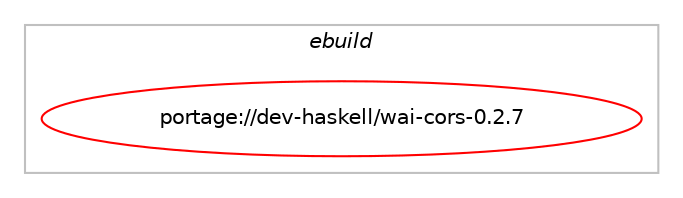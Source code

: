 digraph prolog {

# *************
# Graph options
# *************

newrank=true;
concentrate=true;
compound=true;
graph [rankdir=LR,fontname=Helvetica,fontsize=10,ranksep=1.5];#, ranksep=2.5, nodesep=0.2];
edge  [arrowhead=vee];
node  [fontname=Helvetica,fontsize=10];

# **********
# The ebuild
# **********

subgraph cluster_leftcol {
color=gray;
label=<<i>ebuild</i>>;
id [label="portage://dev-haskell/wai-cors-0.2.7", color=red, width=4, href="../dev-haskell/wai-cors-0.2.7.svg"];
}

# ****************
# The dependencies
# ****************

subgraph cluster_midcol {
color=gray;
label=<<i>dependencies</i>>;
subgraph cluster_compile {
fillcolor="#eeeeee";
style=filled;
label=<<i>compile</i>>;
# *** BEGIN UNKNOWN DEPENDENCY TYPE (TODO) ***
# id -> equal(use_conditional_group(positive,hscolour,portage://dev-haskell/wai-cors-0.2.7,[package_dependency(portage://dev-haskell/wai-cors-0.2.7,install,no,dev-haskell,hscolour,none,[,,],[],[])]))
# *** END UNKNOWN DEPENDENCY TYPE (TODO) ***

# *** BEGIN UNKNOWN DEPENDENCY TYPE (TODO) ***
# id -> equal(use_conditional_group(positive,test,portage://dev-haskell/wai-cors-0.2.7,[package_dependency(portage://dev-haskell/wai-cors-0.2.7,install,no,dev-haskell,network,greaterequal,[2.6,,,2.6],[],[]),package_dependency(portage://dev-haskell/wai-cors-0.2.7,install,no,dev-haskell,tasty,greaterequal,[0.11,,,0.11],[],[]),package_dependency(portage://dev-haskell/wai-cors-0.2.7,install,no,dev-haskell,tasty-hunit,greaterequal,[0.9,,,0.9],[],[]),package_dependency(portage://dev-haskell/wai-cors-0.2.7,install,no,dev-haskell,text,greaterequal,[1.2,,,1.2],[],[]),package_dependency(portage://dev-haskell/wai-cors-0.2.7,install,no,dev-haskell,wai-extra,greaterequal,[3.0,,,3.0],[],[]),package_dependency(portage://dev-haskell/wai-cors-0.2.7,install,no,dev-haskell,wai-websockets,greaterequal,[3.0.1,,,3.0.1],[],[]),package_dependency(portage://dev-haskell/wai-cors-0.2.7,install,no,dev-haskell,warp,greaterequal,[3.0,,,3.0],[],[]),package_dependency(portage://dev-haskell/wai-cors-0.2.7,install,no,dev-haskell,websockets,greaterequal,[0.10,,,0.10],[],[])]))
# *** END UNKNOWN DEPENDENCY TYPE (TODO) ***

# *** BEGIN UNKNOWN DEPENDENCY TYPE (TODO) ***
# id -> equal(package_dependency(portage://dev-haskell/wai-cors-0.2.7,install,no,dev-haskell,attoparsec,greaterequal,[0.10.4.0,,,0.10.4.0],any_same_slot,[use(optenable(profile),none)]))
# *** END UNKNOWN DEPENDENCY TYPE (TODO) ***

# *** BEGIN UNKNOWN DEPENDENCY TYPE (TODO) ***
# id -> equal(package_dependency(portage://dev-haskell/wai-cors-0.2.7,install,no,dev-haskell,base-unicode-symbols,greaterequal,[0.2.2.3,,,0.2.2.3],any_same_slot,[use(optenable(profile),none)]))
# *** END UNKNOWN DEPENDENCY TYPE (TODO) ***

# *** BEGIN UNKNOWN DEPENDENCY TYPE (TODO) ***
# id -> equal(package_dependency(portage://dev-haskell/wai-cors-0.2.7,install,no,dev-haskell,cabal,greaterequal,[3.2.1.0,,,3.2.1.0],[],[]))
# *** END UNKNOWN DEPENDENCY TYPE (TODO) ***

# *** BEGIN UNKNOWN DEPENDENCY TYPE (TODO) ***
# id -> equal(package_dependency(portage://dev-haskell/wai-cors-0.2.7,install,no,dev-haskell,case-insensitive,greaterequal,[1.0.0.1,,,1.0.0.1],any_same_slot,[use(optenable(profile),none)]))
# *** END UNKNOWN DEPENDENCY TYPE (TODO) ***

# *** BEGIN UNKNOWN DEPENDENCY TYPE (TODO) ***
# id -> equal(package_dependency(portage://dev-haskell/wai-cors-0.2.7,install,no,dev-haskell,http-types,greaterequal,[0.8.0,,,0.8.0],any_same_slot,[use(optenable(profile),none)]))
# *** END UNKNOWN DEPENDENCY TYPE (TODO) ***

# *** BEGIN UNKNOWN DEPENDENCY TYPE (TODO) ***
# id -> equal(package_dependency(portage://dev-haskell/wai-cors-0.2.7,install,no,dev-haskell,wai,greaterequal,[3.0,,,3.0],any_same_slot,[use(optenable(profile),none)]))
# *** END UNKNOWN DEPENDENCY TYPE (TODO) ***

# *** BEGIN UNKNOWN DEPENDENCY TYPE (TODO) ***
# id -> equal(package_dependency(portage://dev-haskell/wai-cors-0.2.7,install,no,dev-lang,ghc,greaterequal,[8.10.6,,,8.10.6],any_same_slot,[]))
# *** END UNKNOWN DEPENDENCY TYPE (TODO) ***

}
subgraph cluster_compileandrun {
fillcolor="#eeeeee";
style=filled;
label=<<i>compile and run</i>>;
}
subgraph cluster_run {
fillcolor="#eeeeee";
style=filled;
label=<<i>run</i>>;
# *** BEGIN UNKNOWN DEPENDENCY TYPE (TODO) ***
# id -> equal(package_dependency(portage://dev-haskell/wai-cors-0.2.7,run,no,dev-haskell,attoparsec,greaterequal,[0.10.4.0,,,0.10.4.0],any_same_slot,[use(optenable(profile),none)]))
# *** END UNKNOWN DEPENDENCY TYPE (TODO) ***

# *** BEGIN UNKNOWN DEPENDENCY TYPE (TODO) ***
# id -> equal(package_dependency(portage://dev-haskell/wai-cors-0.2.7,run,no,dev-haskell,base-unicode-symbols,greaterequal,[0.2.2.3,,,0.2.2.3],any_same_slot,[use(optenable(profile),none)]))
# *** END UNKNOWN DEPENDENCY TYPE (TODO) ***

# *** BEGIN UNKNOWN DEPENDENCY TYPE (TODO) ***
# id -> equal(package_dependency(portage://dev-haskell/wai-cors-0.2.7,run,no,dev-haskell,case-insensitive,greaterequal,[1.0.0.1,,,1.0.0.1],any_same_slot,[use(optenable(profile),none)]))
# *** END UNKNOWN DEPENDENCY TYPE (TODO) ***

# *** BEGIN UNKNOWN DEPENDENCY TYPE (TODO) ***
# id -> equal(package_dependency(portage://dev-haskell/wai-cors-0.2.7,run,no,dev-haskell,http-types,greaterequal,[0.8.0,,,0.8.0],any_same_slot,[use(optenable(profile),none)]))
# *** END UNKNOWN DEPENDENCY TYPE (TODO) ***

# *** BEGIN UNKNOWN DEPENDENCY TYPE (TODO) ***
# id -> equal(package_dependency(portage://dev-haskell/wai-cors-0.2.7,run,no,dev-haskell,wai,greaterequal,[3.0,,,3.0],any_same_slot,[use(optenable(profile),none)]))
# *** END UNKNOWN DEPENDENCY TYPE (TODO) ***

# *** BEGIN UNKNOWN DEPENDENCY TYPE (TODO) ***
# id -> equal(package_dependency(portage://dev-haskell/wai-cors-0.2.7,run,no,dev-lang,ghc,greaterequal,[8.10.6,,,8.10.6],any_same_slot,[]))
# *** END UNKNOWN DEPENDENCY TYPE (TODO) ***

# *** BEGIN UNKNOWN DEPENDENCY TYPE (TODO) ***
# id -> equal(package_dependency(portage://dev-haskell/wai-cors-0.2.7,run,no,dev-lang,ghc,none,[,,],any_same_slot,[use(optenable(profile),none)]))
# *** END UNKNOWN DEPENDENCY TYPE (TODO) ***

}
}

# **************
# The candidates
# **************

subgraph cluster_choices {
rank=same;
color=gray;
label=<<i>candidates</i>>;

}

}
